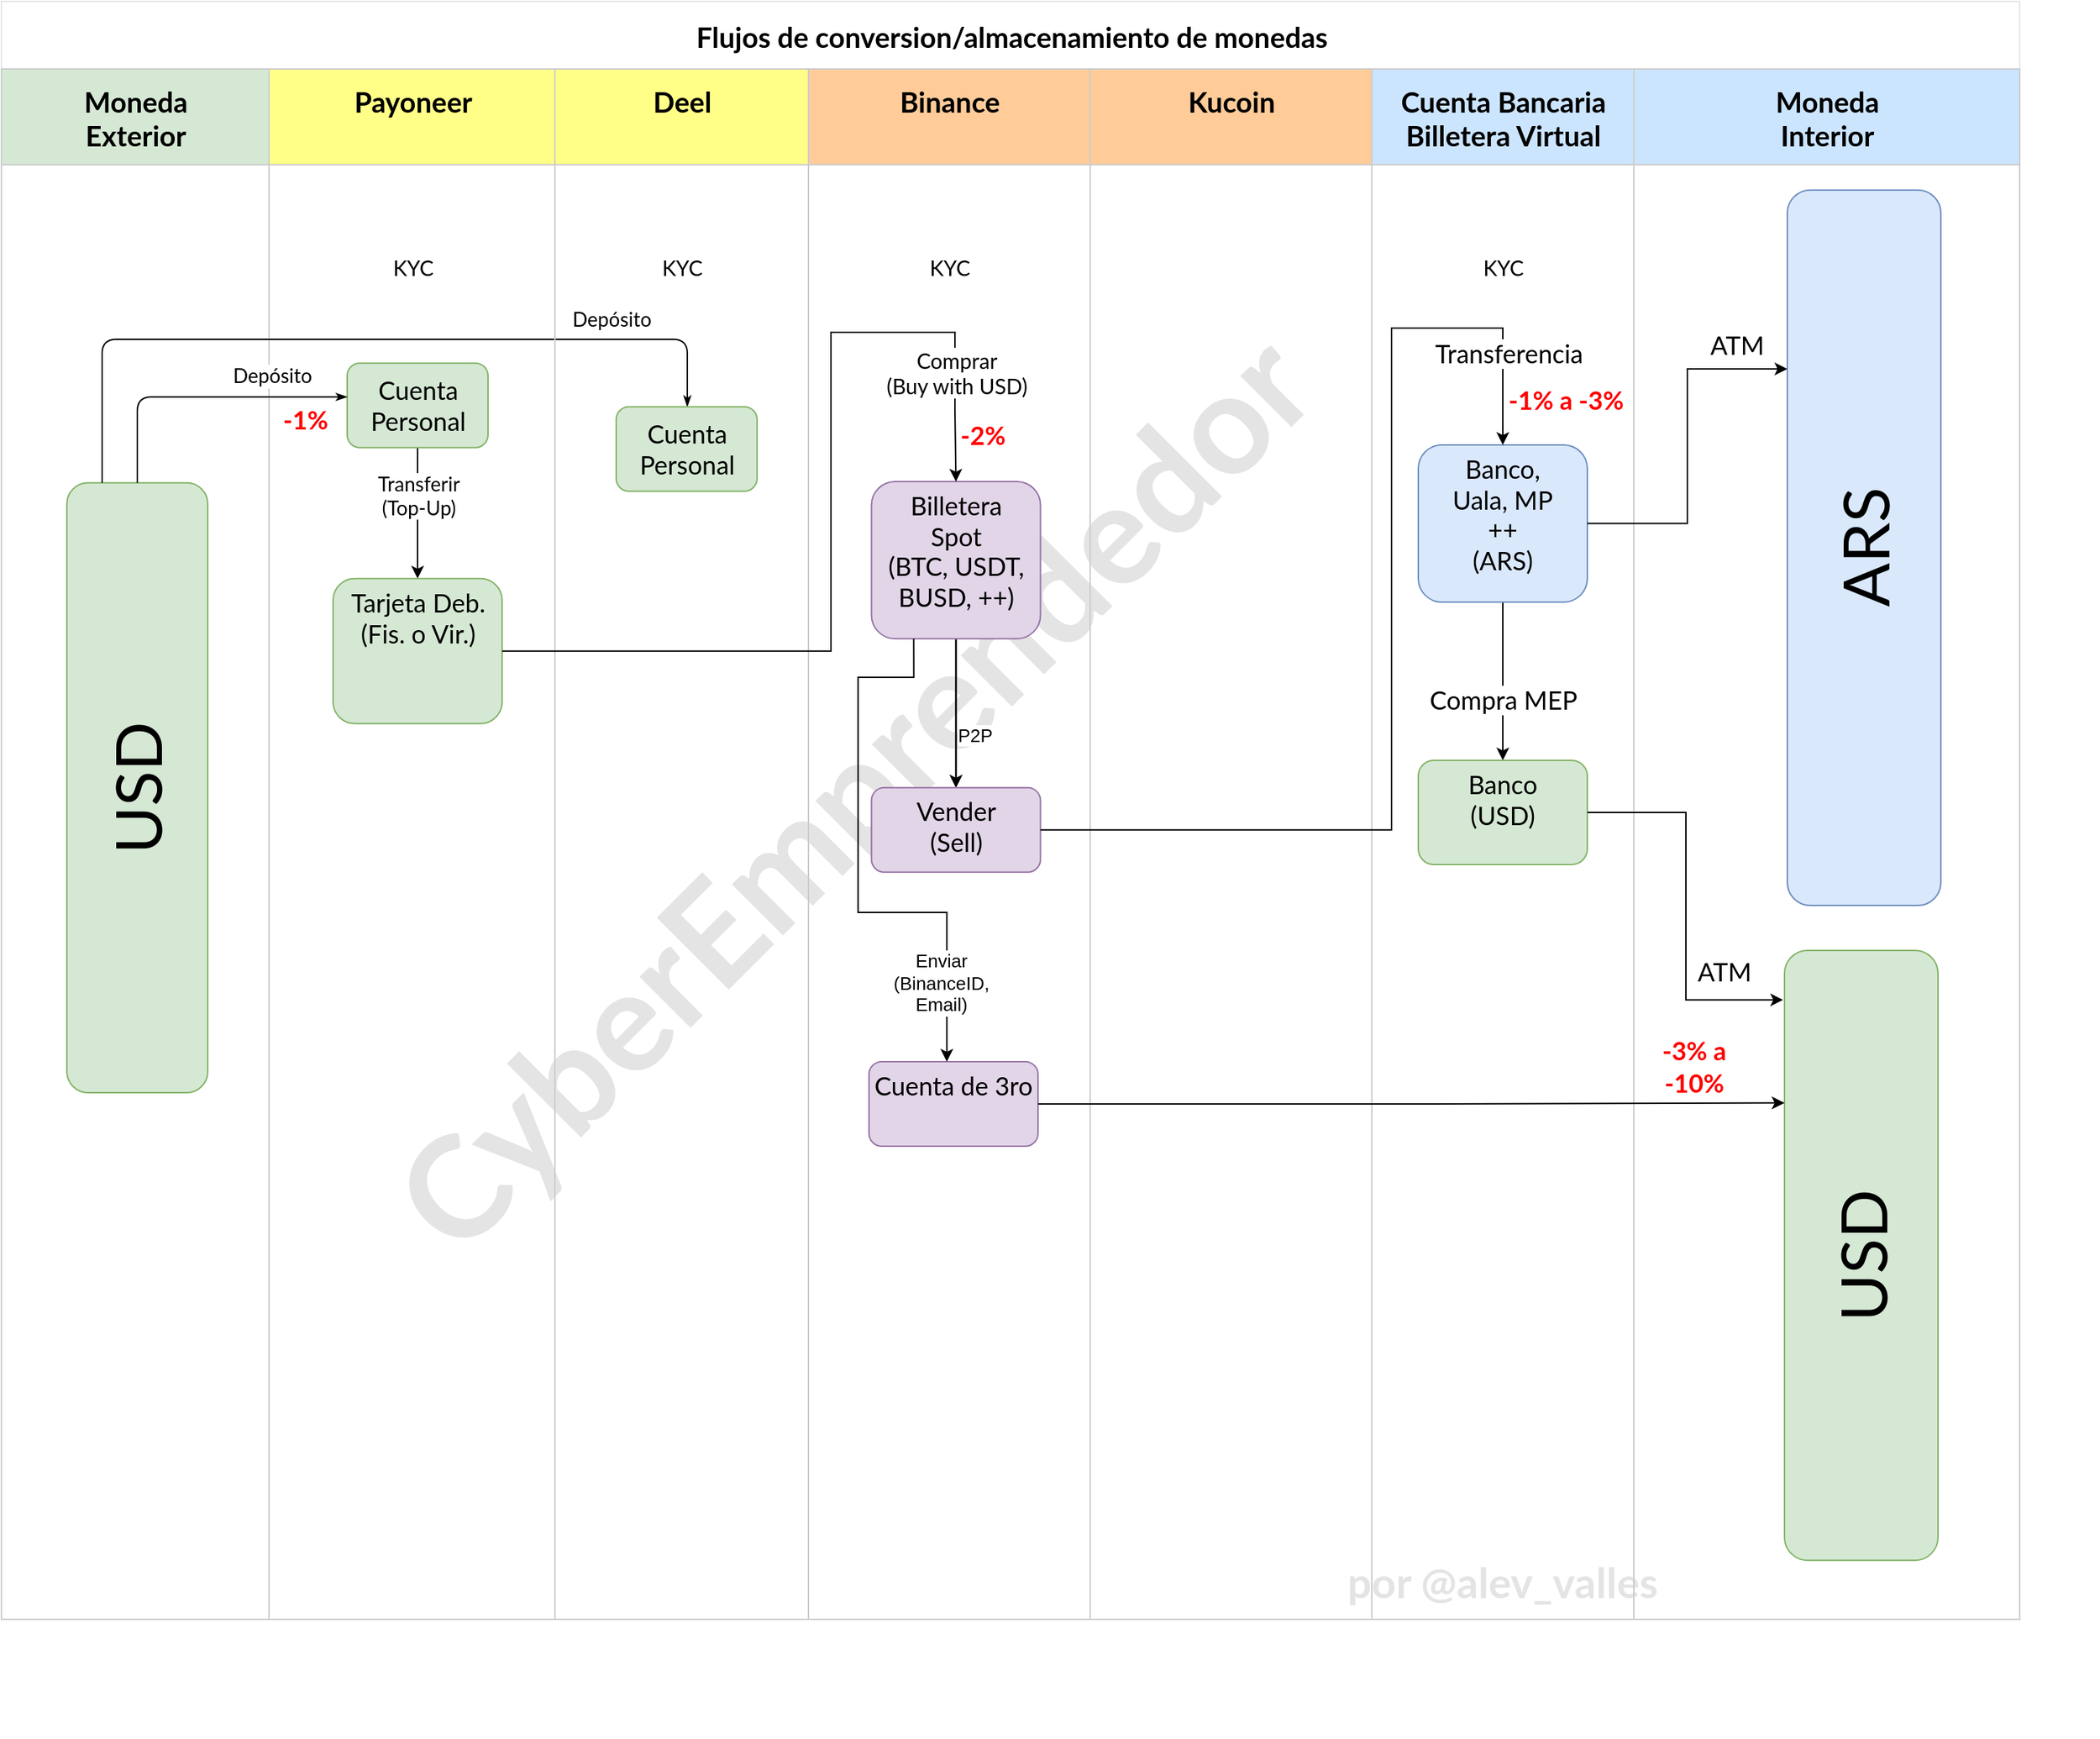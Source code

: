 <mxfile version="20.8.10" type="device"><diagram name="Main" id="74e2e168-ea6b-b213-b513-2b3c1d86103e"><mxGraphModel dx="2390" dy="1805" grid="0" gridSize="10" guides="1" tooltips="1" connect="1" arrows="1" fold="1" page="0" pageScale="1" pageWidth="1100" pageHeight="850" background="none" math="0" shadow="0"><root><mxCell id="0"/><mxCell id="Boh0e2XZ__imPXikgvKo-1" value="Water" parent="0"/><mxCell id="Boh0e2XZ__imPXikgvKo-2" value="CyberEmprendedor" style="text;html=1;strokeColor=none;fillColor=none;align=center;verticalAlign=middle;whiteSpace=wrap;rounded=0;fontSize=100;fontStyle=1;fontFamily=Lato;fontSource=https%3A%2F%2Ffonts.googleapis.com%2Fcss%3Ffamily%3DLato;textOpacity=10;rotation=315;" vertex="1" parent="Boh0e2XZ__imPXikgvKo-1"><mxGeometry x="186" y="403" width="973" height="271" as="geometry"/></mxCell><mxCell id="Boh0e2XZ__imPXikgvKo-3" value="por @alev_valles" style="text;html=1;strokeColor=none;fillColor=none;align=center;verticalAlign=middle;whiteSpace=wrap;rounded=0;fontSize=30;fontStyle=1;fontFamily=Lato;fontSource=https%3A%2F%2Ffonts.googleapis.com%2Fcss%3Ffamily%3DLato;textOpacity=10;rotation=0;" vertex="1" parent="Boh0e2XZ__imPXikgvKo-1"><mxGeometry x="713" y="989" width="846" height="224" as="geometry"/></mxCell><mxCell id="1" style="locked=1;" parent="0"/><mxCell id="77e6c97f196da883-1" value="Flujos de conversion/almacenamiento de monedas" style="swimlane;html=1;childLayout=stackLayout;startSize=48;rounded=0;shadow=0;labelBackgroundColor=none;strokeWidth=1;fontFamily=Lato;fontSize=20;align=center;fontSource=https%3A%2F%2Ffonts.googleapis.com%2Fcss%3Ffamily%3DLato;autosize=1;strokeColor=#E6E6E6;collapsible=0;" parent="1" vertex="1"><mxGeometry x="70" y="-20" width="1433" height="1149" as="geometry"/></mxCell><mxCell id="77e6c97f196da883-2" value="&lt;div&gt;Moneda&lt;/div&gt;&lt;div&gt;Exterior&lt;/div&gt;" style="swimlane;html=1;startSize=68;fontFamily=Lato;fontSource=https%3A%2F%2Ffonts.googleapis.com%2Fcss%3Ffamily%3DLato;fontSize=20;fillColor=#d5e8d4;strokeColor=#CCCCCC;autosize=1;verticalAlign=middle;collapsible=0;" parent="77e6c97f196da883-1" vertex="1"><mxGeometry y="48" width="190" height="1101" as="geometry"/></mxCell><mxCell id="77e6c97f196da883-8" value="USD" style="rounded=1;whiteSpace=wrap;html=1;shadow=0;labelBackgroundColor=none;strokeWidth=1;fontFamily=Lato;fontSize=46;align=center;fontSource=https%3A%2F%2Ffonts.googleapis.com%2Fcss%3Ffamily%3DLato;verticalAlign=middle;fillColor=#d5e8d4;strokeColor=#82b366;horizontal=0;" parent="77e6c97f196da883-2" vertex="1"><mxGeometry x="46.5" y="293.89" width="100" height="433.11" as="geometry"/></mxCell><mxCell id="77e6c97f196da883-3" value="&lt;div&gt;Payoneer&lt;/div&gt;&lt;div&gt;&lt;br&gt;&lt;/div&gt;" style="swimlane;html=1;startSize=68;fontFamily=Lato;fontSource=https%3A%2F%2Ffonts.googleapis.com%2Fcss%3Ffamily%3DLato;fontSize=20;fillColor=#ffff88;strokeColor=#CCCCCC;autosize=1;verticalAlign=middle;" parent="77e6c97f196da883-1" vertex="1"><mxGeometry x="190" y="48" width="203" height="1101" as="geometry"/></mxCell><mxCell id="1xJKque4gwnT1mqs9br3-6" value="" style="edgeStyle=orthogonalEdgeStyle;rounded=0;orthogonalLoop=1;jettySize=auto;html=1;fontFamily=Lato;fontSource=https%3A%2F%2Ffonts.googleapis.com%2Fcss%3Ffamily%3DLato;fontSize=14;" parent="77e6c97f196da883-3" source="77e6c97f196da883-11" target="1xJKque4gwnT1mqs9br3-5" edge="1"><mxGeometry relative="1" as="geometry"/></mxCell><mxCell id="1xJKque4gwnT1mqs9br3-7" value="&lt;div&gt;Transferir&lt;/div&gt;&lt;div&gt;(Top-Up)&lt;br&gt;&lt;/div&gt;" style="edgeLabel;html=1;align=center;verticalAlign=middle;resizable=0;points=[];fontSize=14;fontFamily=Lato;" parent="1xJKque4gwnT1mqs9br3-6" vertex="1" connectable="0"><mxGeometry x="-0.202" y="1" relative="1" as="geometry"><mxPoint x="-1" y="-3" as="offset"/></mxGeometry></mxCell><mxCell id="77e6c97f196da883-11" value="&lt;div style=&quot;font-size: 18px;&quot;&gt;Cuenta&lt;/div&gt;&lt;div style=&quot;font-size: 18px;&quot;&gt;Personal&lt;br style=&quot;font-size: 18px;&quot;&gt;&lt;/div&gt;" style="rounded=1;whiteSpace=wrap;html=1;shadow=0;labelBackgroundColor=none;strokeWidth=1;fontFamily=Lato;fontSize=18;align=center;fontSource=https%3A%2F%2Ffonts.googleapis.com%2Fcss%3Ffamily%3DLato;fillColor=#d5e8d4;strokeColor=#82b366;" parent="77e6c97f196da883-3" vertex="1"><mxGeometry x="55.5" y="208.89" width="100" height="60" as="geometry"/></mxCell><mxCell id="1xJKque4gwnT1mqs9br3-5" value="&lt;div style=&quot;font-size: 18px;&quot;&gt;Tarjeta Deb.&lt;br style=&quot;font-size: 18px;&quot;&gt;&lt;/div&gt;&lt;div style=&quot;font-size: 18px;&quot;&gt;(Fis. o Vir.)&lt;br style=&quot;font-size: 18px;&quot;&gt;&lt;/div&gt;" style="whiteSpace=wrap;html=1;fontSize=18;fontFamily=Lato;rounded=1;shadow=0;labelBackgroundColor=none;strokeWidth=1;fontSource=https%3A%2F%2Ffonts.googleapis.com%2Fcss%3Ffamily%3DLato;verticalAlign=top;fillColor=#d5e8d4;strokeColor=#82b366;" parent="77e6c97f196da883-3" vertex="1"><mxGeometry x="45.5" y="361.89" width="120" height="103" as="geometry"/></mxCell><mxCell id="1xJKque4gwnT1mqs9br3-8" value="" style="shape=image;html=1;verticalAlign=top;verticalLabelPosition=bottom;labelBackgroundColor=#ffffff;imageAspect=0;aspect=fixed;image=https://cdn0.iconfinder.com/data/icons/credit-card-debit-card-payment-PNG/80/Mastercard-Curved.png;strokeColor=#CCCCCC;fontFamily=Lato;fontSource=https%3A%2F%2Ffonts.googleapis.com%2Fcss%3Ffamily%3DLato;fontSize=14;" parent="77e6c97f196da883-3" vertex="1"><mxGeometry x="83" y="419.89" width="45" height="45" as="geometry"/></mxCell><mxCell id="1xJKque4gwnT1mqs9br3-14" value="KYC" style="shape=image;html=1;verticalAlign=top;verticalLabelPosition=bottom;labelBackgroundColor=#ffffff;imageAspect=0;aspect=fixed;image=https://cdn0.iconfinder.com/data/icons/phosphor-regular-vol-3/256/identification-card-128.png;strokeColor=#CCCCCC;fontFamily=Lato;fontSource=https%3A%2F%2Ffonts.googleapis.com%2Fcss%3Ffamily%3DLato;fontSize=15;" parent="77e6c97f196da883-3" vertex="1"><mxGeometry x="76" y="74" width="51" height="51" as="geometry"/></mxCell><mxCell id="pWdg90kbXN8Ci7GVcK-E-18" value="&lt;b style=&quot;font-size: 18px;&quot;&gt;&lt;font data-font-src=&quot;https://fonts.googleapis.com/css?family=Lato&quot; style=&quot;font-size: 18px;&quot; face=&quot;Lato&quot; color=&quot;#FF0000&quot;&gt;&lt;span style=&quot;font-size: 18px;&quot;&gt;-1%&lt;/span&gt;&lt;/font&gt;&lt;/b&gt;" style="text;html=1;strokeColor=none;fillColor=none;align=center;verticalAlign=middle;whiteSpace=wrap;rounded=0;fontSize=18;fontStyle=0" parent="77e6c97f196da883-3" vertex="1"><mxGeometry x="-4.5" y="235" width="60" height="30" as="geometry"/></mxCell><mxCell id="77e6c97f196da883-26" style="edgeStyle=orthogonalEdgeStyle;rounded=1;html=1;labelBackgroundColor=none;startArrow=none;startFill=0;startSize=5;endArrow=classicThin;endFill=1;endSize=5;jettySize=auto;orthogonalLoop=1;strokeWidth=1;fontFamily=Lato;fontSize=20;fontSource=https%3A%2F%2Ffonts.googleapis.com%2Fcss%3Ffamily%3DLato;exitX=0.5;exitY=0;exitDx=0;exitDy=0;" parent="77e6c97f196da883-1" source="77e6c97f196da883-8" target="77e6c97f196da883-11" edge="1"><mxGeometry relative="1" as="geometry"><Array as="points"><mxPoint x="96.5" y="280.89"/></Array></mxGeometry></mxCell><mxCell id="1xJKque4gwnT1mqs9br3-2" value="Depósito" style="edgeLabel;html=1;align=center;verticalAlign=middle;resizable=0;points=[];fontSize=14;fontFamily=Lato;" parent="77e6c97f196da883-26" vertex="1" connectable="0"><mxGeometry x="0.277" relative="1" as="geometry"><mxPoint x="22" y="-15" as="offset"/></mxGeometry></mxCell><mxCell id="1xJKque4gwnT1mqs9br3-11" style="edgeStyle=orthogonalEdgeStyle;rounded=1;html=1;labelBackgroundColor=none;startArrow=none;startFill=0;startSize=5;endArrow=classicThin;endFill=1;endSize=5;jettySize=auto;orthogonalLoop=1;strokeWidth=1;fontFamily=Lato;fontSize=20;fontSource=https%3A%2F%2Ffonts.googleapis.com%2Fcss%3Ffamily%3DLato;exitX=0.25;exitY=0;exitDx=0;exitDy=0;entryX=0.5;entryY=0;entryDx=0;entryDy=0;" parent="77e6c97f196da883-1" source="77e6c97f196da883-8" target="1xJKque4gwnT1mqs9br3-13" edge="1"><mxGeometry relative="1" as="geometry"><mxPoint x="81.5" y="341.89" as="sourcePoint"/><Array as="points"><mxPoint x="72" y="240"/><mxPoint x="487" y="240"/><mxPoint x="487" y="288"/></Array></mxGeometry></mxCell><mxCell id="1xJKque4gwnT1mqs9br3-12" value="Depósito" style="edgeLabel;html=1;align=center;verticalAlign=middle;resizable=0;points=[];fontSize=14;fontFamily=Lato;" parent="1xJKque4gwnT1mqs9br3-11" vertex="1" connectable="0"><mxGeometry x="0.277" relative="1" as="geometry"><mxPoint x="102" y="-14" as="offset"/></mxGeometry></mxCell><mxCell id="1xJKque4gwnT1mqs9br3-1" value="&lt;div&gt;Deel&lt;/div&gt;&lt;div&gt;&lt;br&gt;&lt;/div&gt;" style="swimlane;html=1;startSize=68;fontFamily=Lato;fontSource=https%3A%2F%2Ffonts.googleapis.com%2Fcss%3Ffamily%3DLato;fontSize=20;fillColor=#ffff88;strokeColor=#CCCCCC;autosize=1;verticalAlign=middle;" parent="77e6c97f196da883-1" vertex="1"><mxGeometry x="393" y="48" width="180" height="1101" as="geometry"/></mxCell><mxCell id="1xJKque4gwnT1mqs9br3-13" value="&lt;div style=&quot;font-size: 18px;&quot;&gt;Cuenta&lt;/div&gt;&lt;div style=&quot;font-size: 18px;&quot;&gt;Personal&lt;br style=&quot;font-size: 18px;&quot;&gt;&lt;/div&gt;" style="rounded=1;whiteSpace=wrap;html=1;shadow=0;labelBackgroundColor=none;strokeWidth=1;fontFamily=Lato;fontSize=18;align=center;fontSource=https%3A%2F%2Ffonts.googleapis.com%2Fcss%3Ffamily%3DLato;fillColor=#d5e8d4;strokeColor=#82b366;" parent="1xJKque4gwnT1mqs9br3-1" vertex="1"><mxGeometry x="43.5" y="239.89" width="100" height="60" as="geometry"/></mxCell><mxCell id="1xJKque4gwnT1mqs9br3-15" value="KYC" style="shape=image;html=1;verticalAlign=top;verticalLabelPosition=bottom;labelBackgroundColor=#ffffff;imageAspect=0;aspect=fixed;image=https://cdn0.iconfinder.com/data/icons/phosphor-regular-vol-3/256/identification-card-128.png;strokeColor=#CCCCCC;fontFamily=Lato;fontSource=https%3A%2F%2Ffonts.googleapis.com%2Fcss%3Ffamily%3DLato;fontSize=15;" parent="1xJKque4gwnT1mqs9br3-1" vertex="1"><mxGeometry x="64.5" y="74" width="51" height="51" as="geometry"/></mxCell><mxCell id="77e6c97f196da883-4" value="&lt;div&gt;Binance&lt;/div&gt;&lt;div&gt;&lt;br&gt;&lt;/div&gt;" style="swimlane;html=1;startSize=68;fontFamily=Lato;fontSource=https%3A%2F%2Ffonts.googleapis.com%2Fcss%3Ffamily%3DLato;fontSize=20;fillColor=#ffcc99;strokeColor=#CCCCCC;autosize=1;verticalAlign=middle;" parent="77e6c97f196da883-1" vertex="1"><mxGeometry x="573" y="48" width="200" height="1101" as="geometry"/></mxCell><mxCell id="1xJKque4gwnT1mqs9br3-16" value="KYC" style="shape=image;html=1;verticalAlign=top;verticalLabelPosition=bottom;labelBackgroundColor=#ffffff;imageAspect=0;aspect=fixed;image=https://cdn0.iconfinder.com/data/icons/phosphor-regular-vol-3/256/identification-card-128.png;strokeColor=#CCCCCC;fontFamily=Lato;fontSource=https%3A%2F%2Ffonts.googleapis.com%2Fcss%3Ffamily%3DLato;fontSize=15;" parent="77e6c97f196da883-4" vertex="1"><mxGeometry x="74.5" y="74" width="51" height="51" as="geometry"/></mxCell><mxCell id="pWdg90kbXN8Ci7GVcK-E-2" value="" style="edgeStyle=orthogonalEdgeStyle;rounded=0;orthogonalLoop=1;jettySize=auto;html=1;" parent="77e6c97f196da883-4" source="1xJKque4gwnT1mqs9br3-19" target="pWdg90kbXN8Ci7GVcK-E-1" edge="1"><mxGeometry relative="1" as="geometry"/></mxCell><mxCell id="pWdg90kbXN8Ci7GVcK-E-3" value="&lt;font style=&quot;font-size: 13px;&quot;&gt;P2P&lt;/font&gt;" style="edgeLabel;html=1;align=center;verticalAlign=middle;resizable=0;points=[];labelBackgroundColor=default;" parent="pWdg90kbXN8Ci7GVcK-E-2" vertex="1" connectable="0"><mxGeometry x="0.311" y="-2" relative="1" as="geometry"><mxPoint x="15" y="-1" as="offset"/></mxGeometry></mxCell><mxCell id="pWdg90kbXN8Ci7GVcK-E-4" value="" style="edgeStyle=orthogonalEdgeStyle;rounded=0;orthogonalLoop=1;jettySize=auto;html=1;fontSize=13;labelBackgroundColor=default;" parent="77e6c97f196da883-4" source="1xJKque4gwnT1mqs9br3-19" target="pWdg90kbXN8Ci7GVcK-E-1" edge="1"><mxGeometry relative="1" as="geometry"/></mxCell><mxCell id="1xJKque4gwnT1mqs9br3-19" value="&lt;div style=&quot;font-size: 18px;&quot;&gt;Billetera&lt;/div&gt;&lt;div style=&quot;font-size: 18px;&quot;&gt;Spot&lt;/div&gt;&lt;div style=&quot;font-size: 18px;&quot;&gt;(BTC, USDT, BUSD, ++)&lt;br style=&quot;font-size: 18px;&quot;&gt;&lt;/div&gt;" style="whiteSpace=wrap;html=1;fontSize=18;fontFamily=Lato;verticalAlign=top;rounded=1;shadow=0;labelBackgroundColor=none;strokeWidth=1;fontSource=https%3A%2F%2Ffonts.googleapis.com%2Fcss%3Ffamily%3DLato;fillColor=#e1d5e7;strokeColor=#9673a6;" parent="77e6c97f196da883-4" vertex="1"><mxGeometry x="44.75" y="293" width="120" height="111.61" as="geometry"/></mxCell><mxCell id="pWdg90kbXN8Ci7GVcK-E-1" value="&lt;div&gt;Vender&lt;/div&gt;&lt;div&gt;(Sell)&lt;br&gt;&lt;/div&gt;" style="whiteSpace=wrap;html=1;fontSize=18;fontFamily=Lato;verticalAlign=top;fillColor=#e1d5e7;strokeColor=#9673a6;rounded=1;shadow=0;labelBackgroundColor=none;strokeWidth=1;fontSource=https%3A%2F%2Ffonts.googleapis.com%2Fcss%3Ffamily%3DLato;" parent="77e6c97f196da883-4" vertex="1"><mxGeometry x="44.75" y="510.415" width="120" height="60" as="geometry"/></mxCell><mxCell id="pWdg90kbXN8Ci7GVcK-E-5" value="Cuenta de 3ro" style="whiteSpace=wrap;html=1;fontSize=18;fontFamily=Lato;verticalAlign=top;fillColor=#e1d5e7;strokeColor=#9673a6;rounded=1;shadow=0;labelBackgroundColor=none;strokeWidth=1;fontSource=https%3A%2F%2Ffonts.googleapis.com%2Fcss%3Ffamily%3DLato;" parent="77e6c97f196da883-4" vertex="1"><mxGeometry x="43" y="704.995" width="120" height="60" as="geometry"/></mxCell><mxCell id="pWdg90kbXN8Ci7GVcK-E-6" style="edgeStyle=orthogonalEdgeStyle;rounded=0;orthogonalLoop=1;jettySize=auto;html=1;exitX=0.25;exitY=1;exitDx=0;exitDy=0;fontSize=13;" parent="77e6c97f196da883-4" source="1xJKque4gwnT1mqs9br3-19" target="pWdg90kbXN8Ci7GVcK-E-5" edge="1"><mxGeometry relative="1" as="geometry"><Array as="points"><mxPoint x="75.25" y="432"/><mxPoint x="35.25" y="432"/><mxPoint x="35.25" y="599"/><mxPoint x="98.25" y="599"/></Array></mxGeometry></mxCell><mxCell id="pWdg90kbXN8Ci7GVcK-E-7" value="&lt;div&gt;Enviar&lt;/div&gt;&lt;div&gt;(BinanceID,&lt;/div&gt;&lt;div&gt;Email)&lt;br&gt;&lt;/div&gt;" style="edgeLabel;html=1;align=center;verticalAlign=middle;resizable=0;points=[];fontSize=13;" parent="pWdg90kbXN8Ci7GVcK-E-6" vertex="1" connectable="0"><mxGeometry x="0.602" y="-5" relative="1" as="geometry"><mxPoint y="24" as="offset"/></mxGeometry></mxCell><mxCell id="pWdg90kbXN8Ci7GVcK-E-19" value="&lt;b style=&quot;font-size: 18px;&quot;&gt;&lt;font data-font-src=&quot;https://fonts.googleapis.com/css?family=Lato&quot; style=&quot;font-size: 18px;&quot; face=&quot;Lato&quot; color=&quot;#FF0000&quot;&gt;&lt;span style=&quot;font-size: 18px;&quot;&gt;-2%&lt;/span&gt;&lt;/font&gt;&lt;/b&gt;" style="text;html=1;strokeColor=none;fillColor=none;align=center;verticalAlign=middle;whiteSpace=wrap;rounded=0;fontSize=18;fontStyle=0" parent="77e6c97f196da883-4" vertex="1"><mxGeometry x="94" y="246" width="60" height="30" as="geometry"/></mxCell><mxCell id="77e6c97f196da883-5" value="&lt;div&gt;Kucoin&lt;/div&gt;&lt;div&gt;&lt;br&gt;&lt;/div&gt;" style="swimlane;html=1;startSize=68;fontFamily=Lato;fontSource=https%3A%2F%2Ffonts.googleapis.com%2Fcss%3Ffamily%3DLato;fontSize=20;fillColor=#ffcc99;strokeColor=#CCCCCC;autosize=1;verticalAlign=middle;" parent="77e6c97f196da883-1" vertex="1"><mxGeometry x="773" y="48" width="200" height="1101" as="geometry"/></mxCell><mxCell id="77e6c97f196da883-6" value="&lt;div&gt;Cuenta Bancaria &lt;br&gt;&lt;/div&gt;&lt;div&gt;Billetera Virtual&lt;br&gt;&lt;/div&gt;" style="swimlane;html=1;startSize=68;fontFamily=Lato;fontSource=https%3A%2F%2Ffonts.googleapis.com%2Fcss%3Ffamily%3DLato;fontSize=20;fillColor=#cce5ff;strokeColor=#CCCCCC;autosize=1;verticalAlign=middle;" parent="77e6c97f196da883-1" vertex="1"><mxGeometry x="973" y="48" width="186" height="1101" as="geometry"/></mxCell><mxCell id="qmriVD5BHa2a6BVLZTXU-7" style="edgeStyle=orthogonalEdgeStyle;rounded=0;orthogonalLoop=1;jettySize=auto;html=1;entryX=0.5;entryY=0;entryDx=0;entryDy=0;" parent="77e6c97f196da883-6" source="pWdg90kbXN8Ci7GVcK-E-20" target="qmriVD5BHa2a6BVLZTXU-6" edge="1"><mxGeometry relative="1" as="geometry"/></mxCell><mxCell id="qmriVD5BHa2a6BVLZTXU-9" value="Compra MEP" style="edgeLabel;html=1;align=center;verticalAlign=middle;resizable=0;points=[];fontSize=18;fontFamily=Lato;" parent="qmriVD5BHa2a6BVLZTXU-7" vertex="1" connectable="0"><mxGeometry x="0.235" relative="1" as="geometry"><mxPoint as="offset"/></mxGeometry></mxCell><mxCell id="pWdg90kbXN8Ci7GVcK-E-20" value="&lt;div&gt;Banco,&lt;/div&gt;&lt;div&gt;Uala, MP&lt;/div&gt;&lt;div&gt;++&lt;br&gt;&lt;/div&gt;&lt;div&gt;(ARS)&lt;/div&gt;" style="whiteSpace=wrap;html=1;fontSize=18;fontFamily=Lato;verticalAlign=top;rounded=1;shadow=0;labelBackgroundColor=none;strokeWidth=1;fontSource=https%3A%2F%2Ffonts.googleapis.com%2Fcss%3Ffamily%3DLato;fillColor=#dae8fc;strokeColor=#6c8ebf;" parent="77e6c97f196da883-6" vertex="1"><mxGeometry x="33" y="267" width="120" height="111.61" as="geometry"/></mxCell><mxCell id="qmriVD5BHa2a6BVLZTXU-3" value="&lt;b style=&quot;font-size: 18px;&quot;&gt;&lt;font data-font-src=&quot;https://fonts.googleapis.com/css?family=Lato&quot; style=&quot;font-size: 18px;&quot; face=&quot;Lato&quot; color=&quot;#FF0000&quot;&gt;&lt;span style=&quot;font-size: 18px;&quot;&gt;-1% a -3%&lt;br&gt;&lt;/span&gt;&lt;/font&gt;&lt;/b&gt;" style="text;html=1;strokeColor=none;fillColor=none;align=center;verticalAlign=middle;whiteSpace=wrap;rounded=0;fontSize=18;fontStyle=0" parent="77e6c97f196da883-6" vertex="1"><mxGeometry x="95" y="221" width="86" height="30" as="geometry"/></mxCell><mxCell id="qmriVD5BHa2a6BVLZTXU-5" value="KYC" style="shape=image;html=1;verticalAlign=top;verticalLabelPosition=bottom;labelBackgroundColor=#ffffff;imageAspect=0;aspect=fixed;image=https://cdn0.iconfinder.com/data/icons/phosphor-regular-vol-3/256/identification-card-128.png;strokeColor=#CCCCCC;fontFamily=Lato;fontSource=https%3A%2F%2Ffonts.googleapis.com%2Fcss%3Ffamily%3DLato;fontSize=15;" parent="77e6c97f196da883-6" vertex="1"><mxGeometry x="67.5" y="74" width="51" height="51" as="geometry"/></mxCell><mxCell id="qmriVD5BHa2a6BVLZTXU-6" value="&lt;div&gt;Banco&lt;/div&gt;&lt;div&gt;(USD)&lt;/div&gt;" style="whiteSpace=wrap;html=1;fontSize=18;fontFamily=Lato;verticalAlign=top;rounded=1;shadow=0;labelBackgroundColor=none;strokeWidth=1;fontSource=https%3A%2F%2Ffonts.googleapis.com%2Fcss%3Ffamily%3DLato;fillColor=#d5e8d4;strokeColor=#82b366;" parent="77e6c97f196da883-6" vertex="1"><mxGeometry x="33" y="491" width="120" height="74" as="geometry"/></mxCell><mxCell id="1xJKque4gwnT1mqs9br3-20" value="" style="edgeStyle=orthogonalEdgeStyle;rounded=0;orthogonalLoop=1;jettySize=auto;html=1;fontFamily=Lato;fontSource=https%3A%2F%2Ffonts.googleapis.com%2Fcss%3Ffamily%3DLato;fontSize=15;entryX=0.5;entryY=0;entryDx=0;entryDy=0;" parent="77e6c97f196da883-1" source="1xJKque4gwnT1mqs9br3-5" target="1xJKque4gwnT1mqs9br3-19" edge="1"><mxGeometry relative="1" as="geometry"><Array as="points"><mxPoint x="589" y="461"/><mxPoint x="589" y="235"/><mxPoint x="677" y="235"/><mxPoint x="677" y="290"/></Array></mxGeometry></mxCell><mxCell id="1xJKque4gwnT1mqs9br3-21" value="&lt;div&gt;Comprar&lt;/div&gt;&lt;div&gt;(Buy with USD)&lt;br&gt;&lt;/div&gt;" style="edgeLabel;html=1;align=center;verticalAlign=middle;resizable=0;points=[];fontSize=15;fontFamily=Lato;" parent="1xJKque4gwnT1mqs9br3-20" vertex="1" connectable="0"><mxGeometry x="0.899" y="2" relative="1" as="geometry"><mxPoint x="-2" y="-45" as="offset"/></mxGeometry></mxCell><mxCell id="77e6c97f196da883-7" value="&lt;div&gt;Moneda&lt;/div&gt;&lt;div&gt;Interior&lt;br&gt;&lt;/div&gt;" style="swimlane;html=1;startSize=68;fontFamily=Lato;fontSource=https%3A%2F%2Ffonts.googleapis.com%2Fcss%3Ffamily%3DLato;fontSize=20;fillColor=#cce5ff;strokeColor=#CCCCCC;autosize=1;verticalAlign=middle;collapsible=0;" parent="77e6c97f196da883-1" vertex="1"><mxGeometry x="1159" y="48" width="274" height="1101" as="geometry"/></mxCell><mxCell id="pWdg90kbXN8Ci7GVcK-E-21" value="&lt;b style=&quot;font-size: 18px;&quot;&gt;&lt;font data-font-src=&quot;https://fonts.googleapis.com/css?family=Lato&quot; style=&quot;font-size: 18px;&quot; face=&quot;Lato&quot; color=&quot;#FF0000&quot;&gt;&lt;span style=&quot;font-size: 18px;&quot;&gt;-3% a -10%&lt;br&gt;&lt;/span&gt;&lt;/font&gt;&lt;/b&gt;" style="text;html=1;strokeColor=none;fillColor=none;align=center;verticalAlign=middle;whiteSpace=wrap;rounded=0;fontSize=18;fontStyle=0" parent="77e6c97f196da883-7" vertex="1"><mxGeometry x="13" y="694" width="60" height="30" as="geometry"/></mxCell><mxCell id="pWdg90kbXN8Ci7GVcK-E-9" value="USD" style="rounded=1;whiteSpace=wrap;html=1;shadow=0;labelBackgroundColor=none;strokeWidth=1;fontFamily=Lato;fontSize=46;align=center;fontSource=https%3A%2F%2Ffonts.googleapis.com%2Fcss%3Ffamily%3DLato;verticalAlign=middle;fillColor=#d5e8d4;strokeColor=#82b366;horizontal=0;" parent="77e6c97f196da883-7" vertex="1"><mxGeometry x="107" y="626" width="109" height="433.11" as="geometry"/></mxCell><mxCell id="pWdg90kbXN8Ci7GVcK-E-12" value="ARS" style="rounded=1;whiteSpace=wrap;html=1;shadow=0;labelBackgroundColor=none;strokeWidth=1;fontFamily=Lato;fontSize=46;align=center;fontSource=https%3A%2F%2Ffonts.googleapis.com%2Fcss%3Ffamily%3DLato;verticalAlign=middle;fillColor=#dae8fc;strokeColor=#6c8ebf;horizontal=0;" parent="77e6c97f196da883-7" vertex="1"><mxGeometry x="109" y="86" width="109" height="508" as="geometry"/></mxCell><mxCell id="pWdg90kbXN8Ci7GVcK-E-17" style="edgeStyle=orthogonalEdgeStyle;rounded=0;orthogonalLoop=1;jettySize=auto;html=1;entryX=0;entryY=0.25;entryDx=0;entryDy=0;fontSize=13;" parent="77e6c97f196da883-1" source="pWdg90kbXN8Ci7GVcK-E-5" target="pWdg90kbXN8Ci7GVcK-E-9" edge="1"><mxGeometry relative="1" as="geometry"/></mxCell><mxCell id="pWdg90kbXN8Ci7GVcK-E-22" style="edgeStyle=orthogonalEdgeStyle;rounded=0;orthogonalLoop=1;jettySize=auto;html=1;entryX=0;entryY=0.25;entryDx=0;entryDy=0;labelBackgroundColor=default;fontFamily=Lato;fontSource=https%3A%2F%2Ffonts.googleapis.com%2Fcss%3Ffamily%3DLato;fontSize=18;fontColor=#FF0000;" parent="77e6c97f196da883-1" source="pWdg90kbXN8Ci7GVcK-E-20" target="pWdg90kbXN8Ci7GVcK-E-12" edge="1"><mxGeometry relative="1" as="geometry"/></mxCell><mxCell id="pWdg90kbXN8Ci7GVcK-E-23" value="ATM" style="edgeLabel;html=1;align=center;verticalAlign=middle;resizable=0;points=[];fontSize=18;fontFamily=Lato;fontColor=default;" parent="pWdg90kbXN8Ci7GVcK-E-22" vertex="1" connectable="0"><mxGeometry x="0.451" relative="1" as="geometry"><mxPoint x="33" y="-17" as="offset"/></mxGeometry></mxCell><mxCell id="pWdg90kbXN8Ci7GVcK-E-24" style="edgeStyle=orthogonalEdgeStyle;rounded=0;orthogonalLoop=1;jettySize=auto;html=1;entryX=0.5;entryY=0;entryDx=0;entryDy=0;labelBackgroundColor=default;fontFamily=Lato;fontSource=https%3A%2F%2Ffonts.googleapis.com%2Fcss%3Ffamily%3DLato;fontSize=18;fontColor=default;" parent="77e6c97f196da883-1" source="pWdg90kbXN8Ci7GVcK-E-1" target="pWdg90kbXN8Ci7GVcK-E-20" edge="1"><mxGeometry relative="1" as="geometry"><Array as="points"><mxPoint x="987" y="588"/><mxPoint x="987" y="232"/><mxPoint x="1066" y="232"/></Array></mxGeometry></mxCell><mxCell id="pWdg90kbXN8Ci7GVcK-E-25" value="Transferencia" style="edgeLabel;html=1;align=center;verticalAlign=middle;resizable=0;points=[];fontSize=18;fontFamily=Lato;fontColor=default;" parent="pWdg90kbXN8Ci7GVcK-E-24" vertex="1" connectable="0"><mxGeometry x="0.863" y="-2" relative="1" as="geometry"><mxPoint x="6" y="-13" as="offset"/></mxGeometry></mxCell><mxCell id="qmriVD5BHa2a6BVLZTXU-10" style="edgeStyle=orthogonalEdgeStyle;rounded=0;orthogonalLoop=1;jettySize=auto;html=1;entryX=-0.009;entryY=0.081;entryDx=0;entryDy=0;entryPerimeter=0;" parent="77e6c97f196da883-1" source="qmriVD5BHa2a6BVLZTXU-6" target="pWdg90kbXN8Ci7GVcK-E-9" edge="1"><mxGeometry relative="1" as="geometry"/></mxCell><mxCell id="qmriVD5BHa2a6BVLZTXU-11" value="ATM" style="edgeLabel;html=1;align=center;verticalAlign=middle;resizable=0;points=[];fontSize=18;fontFamily=Lato;" parent="qmriVD5BHa2a6BVLZTXU-10" vertex="1" connectable="0"><mxGeometry x="0.647" y="1" relative="1" as="geometry"><mxPoint x="6" y="-19" as="offset"/></mxGeometry></mxCell></root></mxGraphModel></diagram></mxfile>